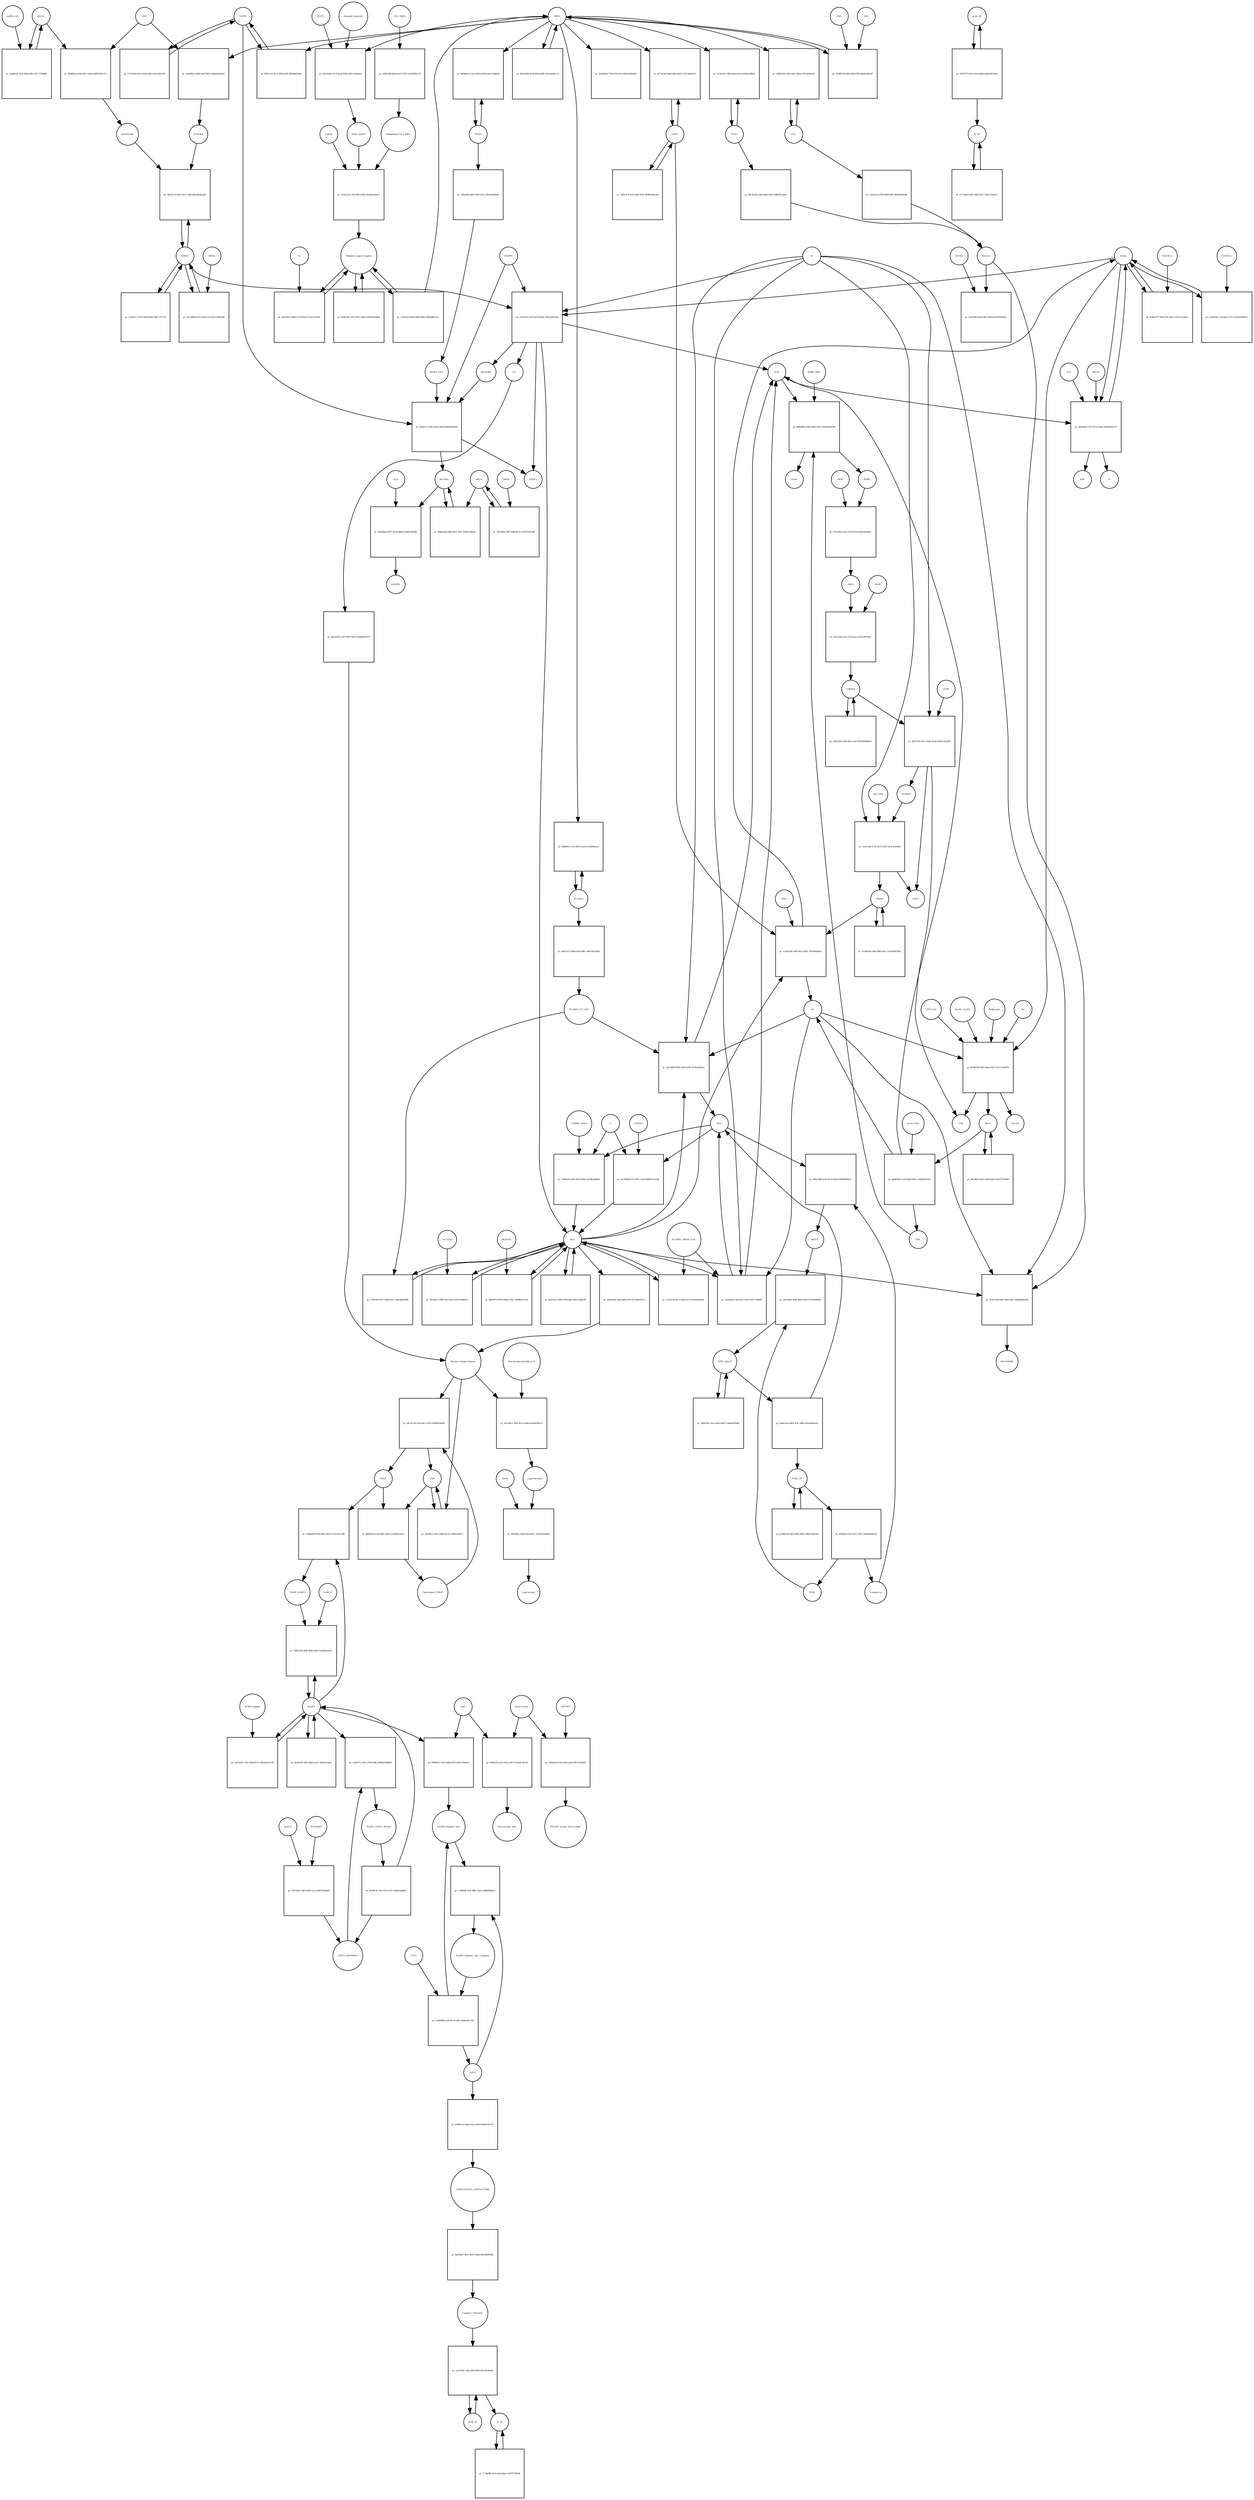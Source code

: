 strict digraph  {
Heme [annotation="urn_miriam_obo.chebi_CHEBI%3A30413", bipartite=0, cls="simple chemical", fontsize=4, label=Heme, shape=circle];
"pr_276cb3a3-4226-4a58-8a9e-a825aa487344" [annotation="", bipartite=1, cls=process, fontsize=4, label="pr_276cb3a3-4226-4a58-8a9e-a825aa487344", shape=square];
Biliverdin [annotation="urn_miriam_obo.chebi_CHEBI%3A17033", bipartite=0, cls="simple chemical", fontsize=4, label=Biliverdin, shape=circle];
HMOX1 [annotation="", bipartite=0, cls=macromolecule, fontsize=4, label=HMOX1, shape=circle];
O2 [annotation="urn_miriam_obo.chebi_CHEBI%3A15379", bipartite=0, cls="simple chemical", fontsize=4, label=O2, shape=circle];
NADPH [annotation="urn_miriam_obo.chebi_CHEBI%3A16474", bipartite=0, cls="simple chemical", fontsize=4, label=NADPH, shape=circle];
H2O [annotation="urn_miriam_obo.chebi_CHEBI%3A15377", bipartite=0, cls="simple chemical", fontsize=4, label=H2O, shape=circle];
"Fe2+" [annotation="urn_miriam_obo.chebi_CHEBI%3A29033", bipartite=0, cls="simple chemical", fontsize=4, label="Fe2+", shape=circle];
"NADP+" [annotation="urn_miriam_obo.chebi_CHEBI%3A18009", bipartite=0, cls="simple chemical", fontsize=4, label="NADP+", shape=circle];
CO [annotation="urn_miriam_obo.chebi_CHEBI%3A17245", bipartite=0, cls="simple chemical", fontsize=4, label=CO, shape=circle];
"pr_ba48c7f7-74d8-47dc-b6a7-cd79c72ed47e" [annotation="", bipartite=1, cls=process, fontsize=4, label="pr_ba48c7f7-74d8-47dc-b6a7-cd79c72ed47e", shape=square];
"FLVCR1-2" [annotation=urn_miriam_uniprot_Q9Y5Y0, bipartite=0, cls=macromolecule, fontsize=4, label="FLVCR1-2", shape=circle];
"pr_0eeffc52-3685-44de-a6d9-f93a6e089499" [annotation="", bipartite=1, cls=process, fontsize=4, label="pr_0eeffc52-3685-44de-a6d9-f93a6e089499", shape=square];
Bilirubin [annotation="urn_miriam_obo.chebi_CHEBI%3A16990", bipartite=0, cls="simple chemical", fontsize=4, label=Bilirubin, shape=circle];
BLVRB [annotation=urn_miriam_uniprot_P30043, bipartite=0, cls=macromolecule, fontsize=4, label=BLVRB, shape=circle];
"BLVRA_Zn2+" [annotation="urn_miriam_obo.chebi_CHEBI%3A29805|urn_miriam_uniprot_P53004", bipartite=0, cls=complex, fontsize=4, label="BLVRA_Zn2+", shape=circle];
"pr_b9bb12ab-a000-4437-af01-5305f2160a16" [annotation="", bipartite=1, cls=process, fontsize=4, label="pr_b9bb12ab-a000-4437-af01-5305f2160a16", shape=square];
ABCC1 [annotation="", bipartite=0, cls=macromolecule, fontsize=4, label=ABCC1, shape=circle];
"pr_08e8383a-b977-4a90-96bb-5e66be38a99b" [annotation="", bipartite=1, cls=process, fontsize=4, label="pr_08e8383a-b977-4a90-96bb-5e66be38a99b", shape=square];
ALB [annotation=urn_miriam_uniprot_P02768, bipartite=0, cls=macromolecule, fontsize=4, label=ALB, shape=circle];
"ALB/BIL" [annotation="urn_miriam_uniprot_P02768|urn_miriam_obo.chebi_CHEBI%3A16990", bipartite=0, cls=complex, fontsize=4, label="ALB/BIL", shape=circle];
NRF2 [annotation="", bipartite=0, cls=macromolecule, fontsize=4, label=NRF2, shape=circle];
"pr_20a802c6-1dd0-4d15-9663-560acbde6411" [annotation="", bipartite=1, cls=process, fontsize=4, label="pr_20a802c6-1dd0-4d15-9663-560acbde6411", shape=square];
MAF [annotation=urn_miriam_uniprot_O75444, bipartite=0, cls=macromolecule, fontsize=4, label=MAF, shape=circle];
"Nrf2/Maf" [annotation="", bipartite=0, cls=complex, fontsize=4, label="Nrf2/Maf", shape=circle];
"pr_08bf84eb-02ef-4567-a4d4-18405358c170" [annotation="", bipartite=1, cls=process, fontsize=4, label="pr_08bf84eb-02ef-4567-a4d4-18405358c170", shape=square];
BACH1 [annotation=urn_miriam_uniprot_O14867, bipartite=0, cls=macromolecule, fontsize=4, label=BACH1, shape=circle];
"BACH1/Maf" [annotation="", bipartite=0, cls=complex, fontsize=4, label="BACH1/Maf", shape=circle];
"pr_0e80624f-1b32-49cb-bf8c-fd7c172b98d1" [annotation="", bipartite=1, cls=process, fontsize=4, label="pr_0e80624f-1b32-49cb-bf8c-fd7c172b98d1", shape=square];
"miRNA-155" [annotation=urn_miriam_ncbigene_406947, bipartite=0, cls="nucleic acid feature", fontsize=4, label="miRNA-155", shape=circle];
"pr_99e82719-9424-4c41-a86f-896e486bcda4" [annotation="", bipartite=1, cls=process, fontsize=4, label="pr_99e82719-9424-4c41-a86f-896e486bcda4", shape=square];
PRIN9 [annotation="urn_miriam_obo.chebi_CHEBI%3A15430", bipartite=0, cls="simple chemical", fontsize=4, label=PRIN9, shape=circle];
"pr_133ee2dd-c9d5-442e-b082-7655f06a94d1" [annotation="", bipartite=1, cls=process, fontsize=4, label="pr_133ee2dd-c9d5-442e-b082-7655f06a94d1", shape=square];
FECH [annotation=urn_miriam_uniprot_P22830, bipartite=0, cls=macromolecule, fontsize=4, label=FECH, shape=circle];
"Pb2+" [annotation="urn_miriam_obo.chebi_CHEBI%3A27889", bipartite=0, cls="simple chemical", fontsize=4, label="Pb2+", shape=circle];
"H+" [annotation="urn_miriam_obo.chebi_CHEBI%3A15378", bipartite=0, cls="simple chemical", fontsize=4, label="H+", shape=circle];
"SUCC-CoA" [annotation="urn_miriam_obo.chebi_CHEBI%3A57292", bipartite=0, cls="simple chemical", fontsize=4, label="SUCC-CoA", shape=circle];
"pr_8736d780-b81f-4a8a-9522-215c71e50976" [annotation="", bipartite=1, cls=process, fontsize=4, label="pr_8736d780-b81f-4a8a-9522-215c71e50976", shape=square];
dALA [annotation="urn_miriam_obo.chebi_CHEBI%3A356416", bipartite=0, cls="simple chemical", fontsize=4, label=dALA, shape=circle];
ALAS1_ALAS2 [annotation="urn_miriam_uniprot_P13196|urn_miriam_uniprot_P22557", bipartite=0, cls=complex, fontsize=4, label=ALAS1_ALAS2, shape=circle];
Panhematin [annotation="urn_miriam_obo.chebi_CHEBI%3A50385", bipartite=0, cls="simple chemical", fontsize=4, label=Panhematin, shape=circle];
Gly [annotation="urn_miriam_obo.chebi_CHEBI%3A57305", bipartite=0, cls="simple chemical", fontsize=4, label=Gly, shape=circle];
"CoA-SH" [annotation="urn_miriam_obo.chebi_CHEBI%3A15346", bipartite=0, cls="simple chemical", fontsize=4, label="CoA-SH", shape=circle];
CO2 [annotation="urn_miriam_obo.chebi_CHEBI%3A16526", bipartite=0, cls="simple chemical", fontsize=4, label=CO2, shape=circle];
"pr_69c03a65-c1c4-4caa-9834-3431142ab0c0" [annotation="", bipartite=1, cls=process, fontsize=4, label="pr_69c03a65-c1c4-4caa-9834-3431142ab0c0", shape=square];
KEAP1 [annotation=urn_miriam_uniprot_Q14145, bipartite=0, cls=macromolecule, fontsize=4, label=KEAP1, shape=circle];
NRF2_KEAP1 [annotation="urn_miriam_uniprot_Q14145|urn_miriam_uniprot_Q16236", bipartite=0, cls=complex, fontsize=4, label=NRF2_KEAP1, shape=circle];
"Dimethly fumarate" [annotation="urn_miriam_obo.chebi_CHEBI%3A76004", bipartite=0, cls="simple chemical", fontsize=4, label="Dimethly fumarate", shape=circle];
"Ubiquitin Ligase Complex" [annotation="urn_miriam_uniprot_Q14145|urn_miriam_uniprot_Q15843|urn_miriam_uniprot_Q13618|urn_miriam_uniprot_P62877|urn_miriam_uniprot_Q16236|urn_miriam_uniprot_P0CG48|urn_miriam_pubmed_19940261|urn_miriam_interpro_IPR000608", bipartite=0, cls=complex, fontsize=4, label="Ubiquitin Ligase Complex", shape=circle];
"pr_0b3610d7-5053-4477-9bb1-5b9962de9842" [annotation="", bipartite=1, cls=process, fontsize=4, label="pr_0b3610d7-5053-4477-9bb1-5b9962de9842", shape=square];
"pr_0e8b16af-2c42-46ad-8145-c50d442ed55d" [annotation="", bipartite=1, cls=process, fontsize=4, label="pr_0e8b16af-2c42-46ad-8145-c50d442ed55d", shape=square];
PBG [annotation="urn_miriam_obo.chebi_CHEBI%3A58126", bipartite=0, cls="simple chemical", fontsize=4, label=PBG, shape=circle];
"ALAD_Zn2+" [annotation="urn_miriam_uniprot_P13716|urn_miriam_obo.chebi_CHEBI%3A29105", bipartite=0, cls=complex, fontsize=4, label="ALAD_Zn2+", shape=circle];
"pr_b89bd05a-85b0-4d4a-99e3-d7a8dc64f1b8" [annotation="", bipartite=1, cls=process, fontsize=4, label="pr_b89bd05a-85b0-4d4a-99e3-d7a8dc64f1b8", shape=square];
HMBL [annotation="urn_miriam_obo.chebi_CHEBI%3A57845", bipartite=0, cls="simple chemical", fontsize=4, label=HMBL, shape=circle];
HMBS_DIPY [annotation="urn_miriam_obo.chebi_CHEBI%3A36319|urn_miriam_uniprot_P08397", bipartite=0, cls=complex, fontsize=4, label=HMBS_DIPY, shape=circle];
"NH4+" [annotation="urn_miriam_obo.chebi_CHEBI%3A28938", bipartite=0, cls="simple chemical", fontsize=4, label="NH4+", shape=circle];
"pr_a7aa10b3-eeb2-4cfd-855a-43d6c45498a1" [annotation="", bipartite=1, cls=process, fontsize=4, label="pr_a7aa10b3-eeb2-4cfd-855a-43d6c45498a1", shape=square];
URO3 [annotation="urn_miriam_obo.chebi_CHEBI%3A15437", bipartite=0, cls="simple chemical", fontsize=4, label=URO3, shape=circle];
UROS [annotation=urn_miriam_uniprot_P10746, bipartite=0, cls=macromolecule, fontsize=4, label=UROS, shape=circle];
"pr_4ca1a29e-22e1-413f-bae1-b311ef83302c" [annotation="", bipartite=1, cls=process, fontsize=4, label="pr_4ca1a29e-22e1-413f-bae1-b311ef83302c", shape=square];
COPRO3 [annotation="urn_miriam_obo.chebi_CHEBI%3A15439", bipartite=0, cls="simple chemical", fontsize=4, label=COPRO3, shape=circle];
UROD [annotation=urn_miriam_uniprot_P06132, bipartite=0, cls=macromolecule, fontsize=4, label=UROD, shape=circle];
"pr_832971fe-6e7c-42de-baad-d18ee1435d94" [annotation="", bipartite=1, cls=process, fontsize=4, label="pr_832971fe-6e7c-42de-baad-d18ee1435d94", shape=square];
PPGEN9 [annotation="urn_miriam_obo.chebi_CHEBI%3A15435", bipartite=0, cls="simple chemical", fontsize=4, label=PPGEN9, shape=circle];
CPOX [annotation=urn_miriam_uniprot_P36551, bipartite=0, cls=macromolecule, fontsize=4, label=CPOX, shape=circle];
H2O2 [annotation="urn_miriam_obo.chebi_CHEBI%3A16240", bipartite=0, cls="simple chemical", fontsize=4, label=H2O2, shape=circle];
"pr_ce4c140b-2732-4a7e-925f-34c4cd1f82dd" [annotation="", bipartite=1, cls=process, fontsize=4, label="pr_ce4c140b-2732-4a7e-925f-34c4cd1f82dd", shape=square];
PPO_FAD [annotation="urn_miriam_obo.chebi_CHEBI%3A16238|urn_miriam_uniprot_P50336", bipartite=0, cls=complex, fontsize=4, label=PPO_FAD, shape=circle];
"pr_d462365b-3a0d-4944-a09b-18ce5eedac73" [annotation="", bipartite=1, cls=process, fontsize=4, label="pr_d462365b-3a0d-4944-a09b-18ce5eedac73", shape=square];
"pr_f8ec8810-8e75-4a09-a6e4-d1a1f737b688" [annotation="", bipartite=1, cls="uncertain process", fontsize=4, label="pr_f8ec8810-8e75-4a09-a6e4-d1a1f737b688", shape=square];
"pr_82f31004-5e06-45b2-a6e5-8b7802986aeb" [annotation="", bipartite=1, cls="uncertain process", fontsize=4, label="pr_82f31004-5e06-45b2-a6e5-8b7802986aeb", shape=square];
"pr_91e4034d-55da-49f8-a0ca-1ee3e64d76dd" [annotation="", bipartite=1, cls="uncertain process", fontsize=4, label="pr_91e4034d-55da-49f8-a0ca-1ee3e64d76dd", shape=square];
"Poly-unsaturated fatty acid" [annotation="urn_miriam_obo.chebi_CHEBI%3A26208", bipartite=0, cls="simple chemical", fontsize=4, label="Poly-unsaturated fatty acid", shape=circle];
"pr_421c9dca-30b5-4cc2-a268-acb34d3e8e7a" [annotation="", bipartite=1, cls=process, fontsize=4, label="pr_421c9dca-30b5-4cc2-a268-acb34d3e8e7a", shape=square];
"Lipid Peroxide" [annotation="urn_miriam_obo.chebi_CHEBI%3A61051", bipartite=0, cls="simple chemical", fontsize=4, label="Lipid Peroxide", shape=circle];
"Reactive Oxygen Species" [annotation="urn_miriam_obo.chebi_CHEBI%3A26523", bipartite=0, cls="simple chemical", fontsize=4, label="Reactive Oxygen Species", shape=circle];
"pr_145012d9-640e-49dd-8e0c-adb9b0eda28b" [annotation="", bipartite=1, cls=process, fontsize=4, label="pr_145012d9-640e-49dd-8e0c-adb9b0eda28b", shape=square];
"Fe(3+)O(OH)" [annotation="urn_miriam_obo.chebi_CHEBI%3A78619", bipartite=0, cls="simple chemical", fontsize=4, label="Fe(3+)O(OH)", shape=circle];
Ferritin [annotation=urn_miriam_uniprot_P02794, bipartite=0, cls=complex, fontsize=4, label=Ferritin, shape=circle];
"pr_719319fe-f037-426b-921c-146cb8a83085" [annotation="", bipartite=1, cls=process, fontsize=4, label="pr_719319fe-f037-426b-921c-146cb8a83085", shape=square];
"SLC40A1_CP_Cu2+" [annotation="urn_miriam_uniprot_P00450|urn_miriam_uniprot_Q9NP59|urn_miriam_obo.chebi_CHEBI%3A29036", bipartite=0, cls=complex, fontsize=4, label="SLC40A1_CP_Cu2+", shape=circle];
"pr_a2579989-900c-43df-b23b-c8783a5030e1" [annotation="", bipartite=1, cls=process, fontsize=4, label="pr_a2579989-900c-43df-b23b-c8783a5030e1", shape=square];
"Fe3+" [annotation="urn_miriam_obo.chebi_CHEBI%3A29034", bipartite=0, cls="simple chemical", fontsize=4, label="Fe3+", shape=circle];
SLC40A1 [annotation=urn_miriam_ncbigene_30061, bipartite=0, cls="nucleic acid feature", fontsize=4, label=SLC40A1, shape=circle];
"pr_6bf86f6c-e152-465f-b1ad-f1a5065bcacd" [annotation="", bipartite=1, cls=process, fontsize=4, label="pr_6bf86f6c-e152-465f-b1ad-f1a5065bcacd", shape=square];
FTH1 [annotation=urn_miriam_ncbigene_2495, bipartite=0, cls="nucleic acid feature", fontsize=4, label=FTH1, shape=circle];
"pr_6114c67f-748b-4aba-a240-fe63be20895a" [annotation="", bipartite=1, cls=process, fontsize=4, label="pr_6114c67f-748b-4aba-a240-fe63be20895a", shape=square];
FTL [annotation=urn_miriam_ncbigene_2512, bipartite=0, cls="nucleic acid feature", fontsize=4, label=FTL, shape=circle];
"pr_e04947d2-c34e-4b67-8de8-47f5c659e474" [annotation="", bipartite=1, cls=process, fontsize=4, label="pr_e04947d2-c34e-4b67-8de8-47f5c659e474", shape=square];
"pr_8bc3a16d-cb0e-480d-94e3-f58bf78e2b0a" [annotation="", bipartite=1, cls=process, fontsize=4, label="pr_8bc3a16d-cb0e-480d-94e3-f58bf78e2b0a", shape=square];
"pr_c65a2a16-f3f9-49e8-948c-8602fedbf146" [annotation="", bipartite=1, cls=process, fontsize=4, label="pr_c65a2a16-f3f9-49e8-948c-8602fedbf146", shape=square];
"pr_a671a1ba-9449-4da1-8b14-7e22748e0151" [annotation="", bipartite=1, cls=process, fontsize=4, label="pr_a671a1ba-9449-4da1-8b14-7e22748e0151", shape=square];
"pr_5248c9c6-3a5b-4abf-95d2-8f990ae04c4b" [annotation="", bipartite=1, cls=process, fontsize=4, label="pr_5248c9c6-3a5b-4abf-95d2-8f990ae04c4b", shape=square];
"pr_11e42117-a970-4ede-883f-2bff7774777f" [annotation="", bipartite=1, cls=process, fontsize=4, label="pr_11e42117-a970-4ede-883f-2bff7774777f", shape=square];
BLVRA [annotation=urn_miriam_ncbigene_644, bipartite=0, cls="nucleic acid feature", fontsize=4, label=BLVRA, shape=circle];
"pr_a85805cb-c9a3-4559-a2b9-9c8a11584d44" [annotation="", bipartite=1, cls=process, fontsize=4, label="pr_a85805cb-c9a3-4559-a2b9-9c8a11584d44", shape=square];
"pr_9f9a7e1e-9b73-495f-b03f-2f0f58b93806" [annotation="", bipartite=1, cls=process, fontsize=4, label="pr_9f9a7e1e-9b73-495f-b03f-2f0f58b93806", shape=square];
"pr_3774f3d0-cb75-41b4-acbb-fcf4c2916758" [annotation="", bipartite=1, cls=process, fontsize=4, label="pr_3774f3d0-cb75-41b4-acbb-fcf4c2916758", shape=square];
"pr_3f2b4d36-8de0-49b2-ab31-3f62e49d0209" [annotation="", bipartite=1, cls=process, fontsize=4, label="pr_3f2b4d36-8de0-49b2-ab31-3f62e49d0209", shape=square];
"pr_ed327a12-06b8-4fed-94bc-360e70d1b482" [annotation="", bipartite=1, cls=process, fontsize=4, label="pr_ed327a12-06b8-4fed-94bc-360e70d1b482", shape=square];
"pr_a027ad83-84e4-4872-8fea-8597f29248ca" [annotation="", bipartite=1, cls=process, fontsize=4, label="pr_a027ad83-84e4-4872-8fea-8597f29248ca", shape=square];
NCOA4 [annotation=urn_miriam_uniprot_Q13772, bipartite=0, cls=macromolecule, fontsize=4, label=NCOA4, shape=circle];
"pr_776da3e2-2b1f-4b26-89da-e4190eab94e8" [annotation="", bipartite=1, cls=process, fontsize=4, label="pr_776da3e2-2b1f-4b26-89da-e4190eab94e8", shape=square];
CYBRD1_Heme [annotation="urn_miriam_uniprot_Q53TN4|urn_miriam_obo.chebi_CHEBI%3A30413", bipartite=0, cls=complex, fontsize=4, label=CYBRD1_Heme, shape=circle];
"e-" [annotation="urn_miriam_obo.chebi_CHEBI%3A10545", bipartite=0, cls="simple chemical", fontsize=4, label="e-", shape=circle];
"pr_79c6d2e7-d969-49a5-aee2-81f7a30bbe57" [annotation="", bipartite=1, cls=process, fontsize=4, label="pr_79c6d2e7-d969-49a5-aee2-81f7a30bbe57", shape=square];
SLC11A2 [annotation=urn_miriam_uniprot_P49281, bipartite=0, cls=macromolecule, fontsize=4, label=SLC11A2, shape=circle];
"pr_b856d4ac-fa98-443e-8ee7-36219ab30da8" [annotation="", bipartite=1, cls=process, fontsize=4, label="pr_b856d4ac-fa98-443e-8ee7-36219ab30da8", shape=square];
"Lipid alcohol" [annotation="urn_miriam_obo.chebi_CHEBI%3A24026", bipartite=0, cls="simple chemical", fontsize=4, label="Lipid alcohol", shape=circle];
GPX4 [annotation=urn_miriam_uniprot_P36969, bipartite=0, cls=macromolecule, fontsize=4, label=GPX4, shape=circle];
"pr_13ccd9b6-fa70-43e4-a726-00c37dfd2400" [annotation="", bipartite=1, cls=process, fontsize=4, label="pr_13ccd9b6-fa70-43e4-a726-00c37dfd2400", shape=square];
ORF3a [annotation="urn_miriam_uniprot_P0DTC3|urn_miriam_taxonomy_2697049", bipartite=0, cls=macromolecule, fontsize=4, label=ORF3a, shape=circle];
"pr_db3a4a69-1d0a-48f4-b762-0fc094a012c2" [annotation="", bipartite=1, cls=process, fontsize=4, label="pr_db3a4a69-1d0a-48f4-b762-0fc094a012c2", shape=square];
"pr_18e5f9da-28f7-4bb8-8c79-cce971d193d8" [annotation="", bipartite=1, cls=process, fontsize=4, label="pr_18e5f9da-28f7-4bb8-8c79-cce971d193d8", shape=square];
ORF9c [annotation=urn_miriam_taxonomy_2697049, bipartite=0, cls=macromolecule, fontsize=4, label=ORF9c, shape=circle];
CUL3_RBX1 [annotation="urn_miriam_uniprot_Q13618|urn_miriam_uniprot_P62877", bipartite=0, cls=complex, fontsize=4, label=CUL3_RBX1, shape=circle];
"pr_c9345436-9c83-4e57-97fa-3c29564fac29" [annotation="", bipartite=1, cls=process, fontsize=4, label="pr_c9345436-9c83-4e57-97fa-3c29564fac29", shape=square];
"Neddylated CUL3_RBX1" [annotation="urn_miriam_uniprot_Q15843|urn_miriam_uniprot_Q13618|urn_miriam_uniprot_P62877", bipartite=0, cls=complex, fontsize=4, label="Neddylated CUL3_RBX1", shape=circle];
"pr_b033ba6d-77df-432f-b7a1-bf26ed00eb2b" [annotation="", bipartite=1, cls=process, fontsize=4, label="pr_b033ba6d-77df-432f-b7a1-bf26ed00eb2b", shape=square];
"pr_5c6e1214-c44a-487d-8452-0e6dfcd52d12" [annotation="", bipartite=1, cls=process, fontsize=4, label="pr_5c6e1214-c44a-487d-8452-0e6dfcd52d12", shape=square];
CAND1 [annotation=urn_miriam_uniprot_Q86VP6, bipartite=0, cls=macromolecule, fontsize=4, label=CAND1, shape=circle];
E2 [annotation=urn_miriam_interpro_IPR000608, bipartite=0, cls=macromolecule, fontsize=4, label=E2, shape=circle];
"pr_d3d16657-8d20-4770-83a3-f171b7e267d5" [annotation="", bipartite=1, cls=process, fontsize=4, label="pr_d3d16657-8d20-4770-83a3-f171b7e267d5", shape=square];
"pr_670d8756-44bf-4f24-87bf-b3b90ef80307" [annotation="", bipartite=1, cls=process, fontsize=4, label="pr_670d8756-44bf-4f24-87bf-b3b90ef80307", shape=square];
PKC [annotation="urn_miriam_pubmed_12198130|urn_miriam_interpro_IPR012233", bipartite=0, cls=macromolecule, fontsize=4, label=PKC, shape=circle];
CK2 [annotation="", bipartite=0, cls=macromolecule, fontsize=4, label=CK2, shape=circle];
"pr_e313014c-c13d-4ec5-9117-b29ef9294ecb" [annotation="", bipartite=1, cls=process, fontsize=4, label="pr_e313014c-c13d-4ec5-9117-b29ef9294ecb", shape=square];
"FLVCR1-1" [annotation=urn_miriam_uniprot_Q9Y5Y0, bipartite=0, cls=macromolecule, fontsize=4, label="FLVCR1-1", shape=circle];
"pr_ade494e4-7037-4733-93a4-a9e8d5f81e75" [annotation="", bipartite=1, cls=process, fontsize=4, label="pr_ade494e4-7037-4733-93a4-a9e8d5f81e75", shape=square];
ABCG2 [annotation=urn_miriam_uniprot_Q9UNQ0, bipartite=0, cls="macromolecule multimer", fontsize=4, label=ABCG2, shape=circle];
ATP [annotation="urn_miriam_obo.chebi_CHEBI%3A30616", bipartite=0, cls="simple chemical", fontsize=4, label=ATP, shape=circle];
Pi [annotation="urn_miriam_obo.chebi_CHEBI%3A18367", bipartite=0, cls="simple chemical", fontsize=4, label=Pi, shape=circle];
ADP [annotation="urn_miriam_obo.chebi_CHEBI%3A456216", bipartite=0, cls="simple chemical", fontsize=4, label=ADP, shape=circle];
"pr_7c512c9a-be17-4e8a-9c72-e4f5f44b42b2" [annotation="", bipartite=1, cls=process, fontsize=4, label="pr_7c512c9a-be17-4e8a-9c72-e4f5f44b42b2", shape=square];
"SLC40A1_HEPH_Cu2+" [annotation="urn_miriam_uniprot_Q9BQS7|urn_miriam_uniprot_Q9NP59|urn_miriam_obo.chebi_CHEBI%3A28694", bipartite=0, cls=complex, fontsize=4, label="SLC40A1_HEPH_Cu2+", shape=circle];
"pr_e3a44a0d-c4af-42f1-9cd5-7fa5713f6b83" [annotation="", bipartite=1, cls=process, fontsize=4, label="pr_e3a44a0d-c4af-42f1-9cd5-7fa5713f6b83", shape=square];
"pr_d5fe1908-4c04-4573-8a54-63d8c8860a7e" [annotation="", bipartite=1, cls=process, fontsize=4, label="pr_d5fe1908-4c04-4573-8a54-63d8c8860a7e", shape=square];
Transferrin [annotation=urn_miriam_uniprot_P02787, bipartite=0, cls=macromolecule, fontsize=4, label=Transferrin, shape=circle];
holoTF [annotation="urn_miriam_uniprot_P02787|urn_miriam_obo.chebi_CHEBI%3A29034", bipartite=0, cls=complex, fontsize=4, label=holoTF, shape=circle];
TFRC [annotation=urn_miriam_uniprot_P02786, bipartite=0, cls="macromolecule multimer", fontsize=4, label=TFRC, shape=circle];
"pr_281ade0e-884f-46be-92e8-b723f038f082" [annotation="", bipartite=1, cls=process, fontsize=4, label="pr_281ade0e-884f-46be-92e8-b723f038f082", shape=square];
TFRC_holoTF [annotation="urn_miriam_uniprot_P02787|urn_miriam_obo.chebi_CHEBI%3A29034|urn_miriam_uniprot_P02786", bipartite=0, cls=complex, fontsize=4, label=TFRC_holoTF, shape=circle];
"pr_104b128f-19ce-4cb5-b2b2-7c4daa925bb0" [annotation="", bipartite=1, cls=process, fontsize=4, label="pr_104b128f-19ce-4cb5-b2b2-7c4daa925bb0", shape=square];
"pr_b08ecead-48d3-4c4c-890e-e83c0dba9c6c" [annotation="", bipartite=1, cls=process, fontsize=4, label="pr_b08ecead-48d3-4c4c-890e-e83c0dba9c6c", shape=square];
TFRC_TF [annotation="urn_miriam_uniprot_P02787|urn_miriam_uniprot_P02786", bipartite=0, cls=complex, fontsize=4, label=TFRC_TF, shape=circle];
"pr_dc76a883-0cf2-4f7c-9120-b9680114a5dd" [annotation="", bipartite=1, cls=process, fontsize=4, label="pr_dc76a883-0cf2-4f7c-9120-b9680114a5dd", shape=square];
STEAP3 [annotation=urn_miriam_uniprot_Q658P3, bipartite=0, cls=macromolecule, fontsize=4, label=STEAP3, shape=circle];
"pr_da8901cd-6376-4eb2-a70c-31b6662cc59d" [annotation="", bipartite=1, cls=process, fontsize=4, label="pr_da8901cd-6376-4eb2-a70c-31b6662cc59d", shape=square];
MCOLN1 [annotation=urn_miriam_uniprot_Q9GZU1, bipartite=0, cls=macromolecule, fontsize=4, label=MCOLN1, shape=circle];
"pr_e0e221ca-4f0a-478d-abe2-0fcf3c6dae96" [annotation="", bipartite=1, cls=process, fontsize=4, label="pr_e0e221ca-4f0a-478d-abe2-0fcf3c6dae96", shape=square];
"pr_bc3b6246-3891-464a-b040-398d23ea659e" [annotation="", bipartite=1, cls=process, fontsize=4, label="pr_bc3b6246-3891-464a-b040-398d23ea659e", shape=square];
"pr_f82bbe24-f3ce-4971-9b17-0e62fa94dcc4" [annotation="", bipartite=1, cls=process, fontsize=4, label="pr_f82bbe24-f3ce-4971-9b17-0e62fa94dcc4", shape=square];
"pr_7e301d42-8959-4d9e-8b45-3f8add69c57e" [annotation="", bipartite=1, cls=process, fontsize=4, label="pr_7e301d42-8959-4d9e-8b45-3f8add69c57e", shape=square];
Thioredoxin_TXNIP [annotation="urn_miriam_uniprot_P10599|urn_miriam_uniprot_Q9H3M7", bipartite=0, cls=complex, fontsize=4, label=Thioredoxin_TXNIP, shape=circle];
"pr_b9c2ac28-1a7b-44c1-b075-84affb43e829" [annotation="", bipartite=1, cls=process, fontsize=4, label="pr_b9c2ac28-1a7b-44c1-b075-84affb43e829", shape=square];
TXNIP [annotation=urn_miriam_uniprot_Q9H3M7, bipartite=0, cls=macromolecule, fontsize=4, label=TXNIP, shape=circle];
TXN [annotation=urn_miriam_uniprot_P10599, bipartite=0, cls=macromolecule, fontsize=4, label=TXN, shape=circle];
NLRP3 [annotation=urn_miriam_uniprot_Q96P20, bipartite=0, cls=macromolecule, fontsize=4, label=NLRP3, shape=circle];
"pr_ab32aa51-5451-4bb9-971e-2d516aa67160" [annotation="", bipartite=1, cls=process, fontsize=4, label="pr_ab32aa51-5451-4bb9-971e-2d516aa67160", shape=square];
"Nf-KB Complex" [annotation="urn_miriam_uniprot_P19838|urn_miriam_uniprot_Q04206|urn_miriam_uniprot_Q00653", bipartite=0, cls=complex, fontsize=4, label="Nf-KB Complex", shape=circle];
"pr_962d31f0-25f6-4bd5-acd1-19de02c0aff1" [annotation="", bipartite=1, cls=process, fontsize=4, label="pr_962d31f0-25f6-4bd5-acd1-19de02c0aff1", shape=square];
"pr_6429f1ec-83c5-408d-8e7a-a7466e518e17" [annotation="", bipartite=1, cls=process, fontsize=4, label="pr_6429f1ec-83c5-408d-8e7a-a7466e518e17", shape=square];
"pr_d098c4eb-bcf0-46d7-a8c0-a5a2b91ecb1a" [annotation="", bipartite=1, cls=process, fontsize=4, label="pr_d098c4eb-bcf0-46d7-a8c0-a5a2b91ecb1a", shape=square];
HSP90AB1 [annotation=urn_miriam_uniprot_P08238, bipartite=0, cls=macromolecule, fontsize=4, label=HSP90AB1, shape=circle];
"pr_10e71b0c-28b5-4443-b11a-f8679e2ddedf" [annotation="", bipartite=1, cls=process, fontsize=4, label="pr_10e71b0c-28b5-4443-b11a-f8679e2ddedf", shape=square];
SUGT1 [annotation=urn_miriam_uniprot_Q9Y2Z0, bipartite=0, cls=macromolecule, fontsize=4, label=SUGT1, shape=circle];
SUGT1_HSP90AB1 [annotation="urn_miriam_uniprot_P08238|urn_miriam_uniprot_Q9Y2Z0", bipartite=0, cls=complex, fontsize=4, label=SUGT1_HSP90AB1, shape=circle];
"pr_c650371c-501c-4766-9b8c-8006d1904b98" [annotation="", bipartite=1, cls=process, fontsize=4, label="pr_c650371c-501c-4766-9b8c-8006d1904b98", shape=square];
NLRP3_SUGT1_HSP90 [annotation="urn_miriam_uniprot_P08238|urn_miriam_uniprot_Q96P20|urn_miriam_uniprot_Q9Y2Z0", bipartite=0, cls=complex, fontsize=4, label=NLRP3_SUGT1_HSP90, shape=circle];
"pr_72d8a840-f939-4d65-94c0-5172a225c3db" [annotation="", bipartite=1, cls=process, fontsize=4, label="pr_72d8a840-f939-4d65-94c0-5172a225c3db", shape=square];
TXNIP_NLRP3 [annotation="urn_miriam_uniprot_Q9H3M7|urn_miriam_uniprot_Q96P20", bipartite=0, cls=complex, fontsize=4, label=TXNIP_NLRP3, shape=circle];
"pr_ff084055-7303-42bb-8158-3483c7f0abca" [annotation="", bipartite=1, cls=process, fontsize=4, label="pr_ff084055-7303-42bb-8158-3483c7f0abca", shape=square];
ASC [annotation=urn_miriam_uniprot_Q9ULZ3, bipartite=0, cls=macromolecule, fontsize=4, label=ASC, shape=circle];
"NLRP3 oligomer_ASC" [annotation="urn_miriam_uniprot_Q9ULZ3|urn_miriam_obo.chebi_CHEBI%3A36080", bipartite=0, cls=complex, fontsize=4, label="NLRP3 oligomer_ASC", shape=circle];
"pr_c79bd24f-dcff-488c-83a6-2988df5bbb13" [annotation="", bipartite=1, cls=process, fontsize=4, label="pr_c79bd24f-dcff-488c-83a6-2988df5bbb13", shape=square];
CASP1 [annotation=urn_miriam_uniprot_P29466, bipartite=0, cls=macromolecule, fontsize=4, label=CASP1, shape=circle];
"NLRP3 oligomer_ASC_Caspase1" [annotation="urn_miriam_uniprot_P29466|urn_miriam_uniprot_Q9ULZ3", bipartite=0, cls=complex, fontsize=4, label="NLRP3 oligomer_ASC_Caspase1", shape=circle];
"pr_d90fe95f-abc4-44a1-a877-41526f134c3d" [annotation="", bipartite=1, cls=process, fontsize=4, label="pr_d90fe95f-abc4-44a1-a877-41526f134c3d", shape=square];
"Pyrin trimer" [annotation=urn_miriam_uniprot_O15553, bipartite=0, cls=complex, fontsize=4, label="Pyrin trimer", shape=circle];
"Pyrin trimer_ASC" [annotation="urn_miriam_uniprot_O15553|urn_miriam_uniprot_Q9ULZ3", bipartite=0, cls=complex, fontsize=4, label="Pyrin trimer_ASC", shape=circle];
"pr_798e8e3a-fe5a-4cf4-aa6a-882275f25fd3" [annotation="", bipartite=1, cls=process, fontsize=4, label="pr_798e8e3a-fe5a-4cf4-aa6a-882275f25fd3", shape=square];
PSTPIP1 [annotation=urn_miriam_uniprot_O43586, bipartite=0, cls="macromolecule multimer", fontsize=4, label=PSTPIP1, shape=circle];
"PSTPIP1 trimer_Pyrin trimer" [annotation="urn_miriam_uniprot_O15553|urn_miriam_uniprot_O43586", bipartite=0, cls=complex, fontsize=4, label="PSTPIP1 trimer_Pyrin trimer", shape=circle];
"pr_e209698f-ced0-4ec6-a5f8-1b04ea61c034" [annotation="", bipartite=1, cls=process, fontsize=4, label="pr_e209698f-ced0-4ec6-a5f8-1b04ea61c034", shape=square];
CTSG [annotation=urn_miriam_uniprot_P08311, bipartite=0, cls=macromolecule, fontsize=4, label=CTSG, shape=circle];
"pr_e3699ccd-5ba6-43e3-ad6b-81b8a37ffcd3" [annotation="", bipartite=1, cls=process, fontsize=4, label="pr_e3699ccd-5ba6-43e3-ad6b-81b8a37ffcd3", shape=square];
"CASP1(120-197)_CASP1(317-404)" [annotation=urn_miriam_uniprot_P29466, bipartite=0, cls=complex, fontsize=4, label="CASP1(120-197)_CASP1(317-404)", shape=circle];
"pr_5a03de87-d837-4e27-abdb-68a999d930fa" [annotation="", bipartite=1, cls=process, fontsize=4, label="pr_5a03de87-d837-4e27-abdb-68a999d930fa", shape=square];
"Caspase-1 Tetramer" [annotation=urn_miriam_uniprot_P29466, bipartite=0, cls="complex multimer", fontsize=4, label="Caspase-1 Tetramer", shape=circle];
"proIL-1B" [annotation=urn_miriam_uniprot_P01584, bipartite=0, cls=macromolecule, fontsize=4, label="proIL-1B", shape=circle];
"pr_d3257f77-45cb-423a-80bf-4ad5d25c99e2" [annotation="", bipartite=1, cls=process, fontsize=4, label="pr_d3257f77-45cb-423a-80bf-4ad5d25c99e2", shape=square];
"IL-1B" [annotation=urn_miriam_uniprot_P01584, bipartite=0, cls=macromolecule, fontsize=4, label="IL-1B", shape=circle];
"pr_8173edb9-b362-44df-b55c-32ac575b16cc" [annotation="", bipartite=1, cls="omitted process", fontsize=4, label="pr_8173edb9-b362-44df-b55c-32ac575b16cc", shape=square];
"pr_7882cd65-8f98-426b-a849-314b360a8155" [annotation="", bipartite=1, cls=process, fontsize=4, label="pr_7882cd65-8f98-426b-a849-314b360a8155", shape=square];
"SARS E" [annotation=urn_miriam_uniprot_P59637, bipartite=0, cls=macromolecule, fontsize=4, label="SARS E", shape=circle];
"proIL-18" [annotation=urn_miriam_uniprot_Q14116, bipartite=0, cls=macromolecule, fontsize=4, label="proIL-18", shape=circle];
"pr_a23278f2-13ba-45f8-8059-43fc3d36f2d5" [annotation="", bipartite=1, cls=process, fontsize=4, label="pr_a23278f2-13ba-45f8-8059-43fc3d36f2d5", shape=square];
"IL-18" [annotation=urn_miriam_uniprot_Q14116, bipartite=0, cls=macromolecule, fontsize=4, label="IL-18", shape=circle];
"pr_1734fd8b-5fc4-4ba8-84e5-9cf97f759838" [annotation="", bipartite=1, cls="omitted process", fontsize=4, label="pr_1734fd8b-5fc4-4ba8-84e5-9cf97f759838", shape=square];
"pr_6ae029e3-c5d7-4b52-9052-dc446acb9373" [annotation="", bipartite=1, cls=process, fontsize=4, label="pr_6ae029e3-c5d7-4b52-9052-dc446acb9373", shape=square];
"pr_b169fc3f-2fed-4103-b27c-fd28a5a8d3fe" [annotation="", bipartite=1, cls=process, fontsize=4, label="pr_b169fc3f-2fed-4103-b27c-fd28a5a8d3fe", shape=square];
Heme -> "pr_276cb3a3-4226-4a58-8a9e-a825aa487344"  [annotation="", interaction_type=consumption];
Heme -> "pr_ba48c7f7-74d8-47dc-b6a7-cd79c72ed47e"  [annotation="", interaction_type=consumption];
Heme -> "pr_8736d780-b81f-4a8a-9522-215c71e50976"  [annotation=urn_miriam_pubmed_25446301, interaction_type=inhibition];
Heme -> "pr_e313014c-c13d-4ec5-9117-b29ef9294ecb"  [annotation="", interaction_type=consumption];
Heme -> "pr_ade494e4-7037-4733-93a4-a9e8d5f81e75"  [annotation="", interaction_type=consumption];
"pr_276cb3a3-4226-4a58-8a9e-a825aa487344" -> Biliverdin  [annotation="", interaction_type=production];
"pr_276cb3a3-4226-4a58-8a9e-a825aa487344" -> H2O  [annotation="", interaction_type=production];
"pr_276cb3a3-4226-4a58-8a9e-a825aa487344" -> "Fe2+"  [annotation="", interaction_type=production];
"pr_276cb3a3-4226-4a58-8a9e-a825aa487344" -> "NADP+"  [annotation="", interaction_type=production];
"pr_276cb3a3-4226-4a58-8a9e-a825aa487344" -> CO  [annotation="", interaction_type=production];
Biliverdin -> "pr_0eeffc52-3685-44de-a6d9-f93a6e089499"  [annotation="", interaction_type=consumption];
HMOX1 -> "pr_276cb3a3-4226-4a58-8a9e-a825aa487344"  [annotation="", interaction_type=catalysis];
HMOX1 -> "pr_99e82719-9424-4c41-a86f-896e486bcda4"  [annotation="", interaction_type=consumption];
HMOX1 -> "pr_11e42117-a970-4ede-883f-2bff7774777f"  [annotation="", interaction_type=consumption];
HMOX1 -> "pr_13ccd9b6-fa70-43e4-a726-00c37dfd2400"  [annotation="", interaction_type=consumption];
O2 -> "pr_276cb3a3-4226-4a58-8a9e-a825aa487344"  [annotation="", interaction_type=consumption];
O2 -> "pr_832971fe-6e7c-42de-baad-d18ee1435d94"  [annotation="", interaction_type=consumption];
O2 -> "pr_ce4c140b-2732-4a7e-925f-34c4cd1f82dd"  [annotation="", interaction_type=consumption];
O2 -> "pr_145012d9-640e-49dd-8e0c-adb9b0eda28b"  [annotation="", interaction_type=consumption];
O2 -> "pr_a2579989-900c-43df-b23b-c8783a5030e1"  [annotation="", interaction_type=consumption];
O2 -> "pr_e3a44a0d-c4af-42f1-9cd5-7fa5713f6b83"  [annotation="", interaction_type=consumption];
NADPH -> "pr_276cb3a3-4226-4a58-8a9e-a825aa487344"  [annotation="", interaction_type=consumption];
NADPH -> "pr_0eeffc52-3685-44de-a6d9-f93a6e089499"  [annotation="", interaction_type=consumption];
H2O -> "pr_b89bd05a-85b0-4d4a-99e3-d7a8dc64f1b8"  [annotation="", interaction_type=consumption];
H2O -> "pr_ade494e4-7037-4733-93a4-a9e8d5f81e75"  [annotation="", interaction_type=consumption];
"Fe2+" -> "pr_133ee2dd-c9d5-442e-b082-7655f06a94d1"  [annotation="", interaction_type=consumption];
"Fe2+" -> "pr_145012d9-640e-49dd-8e0c-adb9b0eda28b"  [annotation="", interaction_type=consumption];
"Fe2+" -> "pr_719319fe-f037-426b-921c-146cb8a83085"  [annotation="", interaction_type=consumption];
"Fe2+" -> "pr_a2579989-900c-43df-b23b-c8783a5030e1"  [annotation="", interaction_type=consumption];
"Fe2+" -> "pr_79c6d2e7-d969-49a5-aee2-81f7a30bbe57"  [annotation="", interaction_type=consumption];
"Fe2+" -> "pr_db3a4a69-1d0a-48f4-b762-0fc094a012c2"  [annotation="urn_miriam_pubmed_26794443|urn_miriam_pubmed_30692038", interaction_type=catalysis];
"Fe2+" -> "pr_7c512c9a-be17-4e8a-9c72-e4f5f44b42b2"  [annotation="", interaction_type=consumption];
"Fe2+" -> "pr_e3a44a0d-c4af-42f1-9cd5-7fa5713f6b83"  [annotation="", interaction_type=consumption];
"Fe2+" -> "pr_da8901cd-6376-4eb2-a70c-31b6662cc59d"  [annotation="", interaction_type=consumption];
"Fe2+" -> "pr_e0e221ca-4f0a-478d-abe2-0fcf3c6dae96"  [annotation="", interaction_type=consumption];
CO -> "pr_6ae029e3-c5d7-4b52-9052-dc446acb9373"  [annotation="urn_miriam_pubmed_28356568|urn_miriam_pubmed_25770182", interaction_type=inhibition];
"pr_ba48c7f7-74d8-47dc-b6a7-cd79c72ed47e" -> Heme  [annotation="", interaction_type=production];
"FLVCR1-2" -> "pr_ba48c7f7-74d8-47dc-b6a7-cd79c72ed47e"  [annotation="", interaction_type=catalysis];
"pr_0eeffc52-3685-44de-a6d9-f93a6e089499" -> Bilirubin  [annotation="", interaction_type=production];
"pr_0eeffc52-3685-44de-a6d9-f93a6e089499" -> "NADP+"  [annotation="", interaction_type=production];
Bilirubin -> "pr_b9bb12ab-a000-4437-af01-5305f2160a16"  [annotation="", interaction_type=consumption];
Bilirubin -> "pr_08e8383a-b977-4a90-96bb-5e66be38a99b"  [annotation="", interaction_type=consumption];
BLVRB -> "pr_0eeffc52-3685-44de-a6d9-f93a6e089499"  [annotation="", interaction_type=catalysis];
BLVRB -> "pr_9f9a7e1e-9b73-495f-b03f-2f0f58b93806"  [annotation="", interaction_type=consumption];
BLVRB -> "pr_3774f3d0-cb75-41b4-acbb-fcf4c2916758"  [annotation="", interaction_type=consumption];
"BLVRA_Zn2+" -> "pr_0eeffc52-3685-44de-a6d9-f93a6e089499"  [annotation="", interaction_type=catalysis];
"pr_b9bb12ab-a000-4437-af01-5305f2160a16" -> Bilirubin  [annotation="", interaction_type=production];
ABCC1 -> "pr_b9bb12ab-a000-4437-af01-5305f2160a16"  [annotation="", interaction_type=catalysis];
ABCC1 -> "pr_18e5f9da-28f7-4bb8-8c79-cce971d193d8"  [annotation="", interaction_type=consumption];
"pr_08e8383a-b977-4a90-96bb-5e66be38a99b" -> "ALB/BIL"  [annotation="", interaction_type=production];
ALB -> "pr_08e8383a-b977-4a90-96bb-5e66be38a99b"  [annotation="", interaction_type=consumption];
NRF2 -> "pr_20a802c6-1dd0-4d15-9663-560acbde6411"  [annotation="", interaction_type=consumption];
NRF2 -> "pr_69c03a65-c1c4-4caa-9834-3431142ab0c0"  [annotation="", interaction_type=consumption];
NRF2 -> "pr_d462365b-3a0d-4944-a09b-18ce5eedac73"  [annotation="", interaction_type=consumption];
NRF2 -> "pr_6bf86f6c-e152-465f-b1ad-f1a5065bcacd"  [annotation=urn_miriam_pubmed_30692038, interaction_type=catalysis];
NRF2 -> "pr_6114c67f-748b-4aba-a240-fe63be20895a"  [annotation=urn_miriam_pubmed_30692038, interaction_type=catalysis];
NRF2 -> "pr_e04947d2-c34e-4b67-8de8-47f5c659e474"  [annotation=urn_miriam_pubmed_30692038, interaction_type=catalysis];
NRF2 -> "pr_a671a1ba-9449-4da1-8b14-7e22748e0151"  [annotation="urn_miriam_pubmed_30692038|urn_miriam_pubmed_23766848", interaction_type=catalysis];
NRF2 -> "pr_a85805cb-c9a3-4559-a2b9-9c8a11584d44"  [annotation=urn_miriam_pubmed_30692038, interaction_type=catalysis];
NRF2 -> "pr_9f9a7e1e-9b73-495f-b03f-2f0f58b93806"  [annotation=urn_miriam_pubmed_30692038, interaction_type=catalysis];
NRF2 -> "pr_b033ba6d-77df-432f-b7a1-bf26ed00eb2b"  [annotation="", interaction_type=consumption];
NRF2 -> "pr_670d8756-44bf-4f24-87bf-b3b90ef80307"  [annotation="", interaction_type=consumption];
"pr_20a802c6-1dd0-4d15-9663-560acbde6411" -> "Nrf2/Maf"  [annotation="", interaction_type=production];
MAF -> "pr_20a802c6-1dd0-4d15-9663-560acbde6411"  [annotation="", interaction_type=consumption];
MAF -> "pr_08bf84eb-02ef-4567-a4d4-18405358c170"  [annotation="", interaction_type=consumption];
"Nrf2/Maf" -> "pr_99e82719-9424-4c41-a86f-896e486bcda4"  [annotation="urn_miriam_pubmed_10473555|urn_miriam_pubmed_31827672|urn_miriam_pubmed_30692038|urn_miriam_pubmed_29717933", interaction_type=catalysis];
"pr_08bf84eb-02ef-4567-a4d4-18405358c170" -> "BACH1/Maf"  [annotation="", interaction_type=production];
BACH1 -> "pr_08bf84eb-02ef-4567-a4d4-18405358c170"  [annotation="", interaction_type=consumption];
BACH1 -> "pr_0e80624f-1b32-49cb-bf8c-fd7c172b98d1"  [annotation="", interaction_type=consumption];
"BACH1/Maf" -> "pr_99e82719-9424-4c41-a86f-896e486bcda4"  [annotation="urn_miriam_pubmed_10473555|urn_miriam_pubmed_31827672|urn_miriam_pubmed_30692038|urn_miriam_pubmed_29717933", interaction_type=inhibition];
"pr_0e80624f-1b32-49cb-bf8c-fd7c172b98d1" -> BACH1  [annotation="", interaction_type=production];
"miRNA-155" -> "pr_0e80624f-1b32-49cb-bf8c-fd7c172b98d1"  [annotation="urn_miriam_pubmed_28082120|urn_miriam_pubmed_21982894", interaction_type=inhibition];
"pr_99e82719-9424-4c41-a86f-896e486bcda4" -> HMOX1  [annotation="", interaction_type=production];
PRIN9 -> "pr_133ee2dd-c9d5-442e-b082-7655f06a94d1"  [annotation="", interaction_type=consumption];
PRIN9 -> "pr_91e4034d-55da-49f8-a0ca-1ee3e64d76dd"  [annotation="", interaction_type=consumption];
"pr_133ee2dd-c9d5-442e-b082-7655f06a94d1" -> Heme  [annotation="", interaction_type=production];
"pr_133ee2dd-c9d5-442e-b082-7655f06a94d1" -> "H+"  [annotation="", interaction_type=production];
FECH -> "pr_133ee2dd-c9d5-442e-b082-7655f06a94d1"  [annotation="", interaction_type=catalysis];
FECH -> "pr_a671a1ba-9449-4da1-8b14-7e22748e0151"  [annotation="", interaction_type=consumption];
FECH -> "pr_5248c9c6-3a5b-4abf-95d2-8f990ae04c4b"  [annotation="", interaction_type=consumption];
"Pb2+" -> "pr_133ee2dd-c9d5-442e-b082-7655f06a94d1"  [annotation="", interaction_type=inhibition];
"H+" -> "pr_8736d780-b81f-4a8a-9522-215c71e50976"  [annotation="", interaction_type=consumption];
"H+" -> "pr_145012d9-640e-49dd-8e0c-adb9b0eda28b"  [annotation="", interaction_type=consumption];
"H+" -> "pr_a2579989-900c-43df-b23b-c8783a5030e1"  [annotation="", interaction_type=consumption];
"H+" -> "pr_e3a44a0d-c4af-42f1-9cd5-7fa5713f6b83"  [annotation="", interaction_type=consumption];
"SUCC-CoA" -> "pr_8736d780-b81f-4a8a-9522-215c71e50976"  [annotation="", interaction_type=consumption];
"pr_8736d780-b81f-4a8a-9522-215c71e50976" -> dALA  [annotation="", interaction_type=production];
"pr_8736d780-b81f-4a8a-9522-215c71e50976" -> "CoA-SH"  [annotation="", interaction_type=production];
"pr_8736d780-b81f-4a8a-9522-215c71e50976" -> CO2  [annotation="", interaction_type=production];
dALA -> "pr_0e8b16af-2c42-46ad-8145-c50d442ed55d"  [annotation="", interaction_type=consumption];
dALA -> "pr_f8ec8810-8e75-4a09-a6e4-d1a1f737b688"  [annotation="", interaction_type=consumption];
ALAS1_ALAS2 -> "pr_8736d780-b81f-4a8a-9522-215c71e50976"  [annotation=urn_miriam_pubmed_25446301, interaction_type=catalysis];
Panhematin -> "pr_8736d780-b81f-4a8a-9522-215c71e50976"  [annotation=urn_miriam_pubmed_25446301, interaction_type=inhibition];
Gly -> "pr_8736d780-b81f-4a8a-9522-215c71e50976"  [annotation="", interaction_type=consumption];
"pr_69c03a65-c1c4-4caa-9834-3431142ab0c0" -> NRF2_KEAP1  [annotation="", interaction_type=production];
KEAP1 -> "pr_69c03a65-c1c4-4caa-9834-3431142ab0c0"  [annotation="", interaction_type=consumption];
NRF2_KEAP1 -> "pr_5c6e1214-c44a-487d-8452-0e6dfcd52d12"  [annotation="", interaction_type=consumption];
"Dimethly fumarate" -> "pr_69c03a65-c1c4-4caa-9834-3431142ab0c0"  [annotation="urn_miriam_pubmed_15282312|urn_miriam_pubmed_20486766|urn_miriam_pubmed_31692987|urn_miriam_pubmed_15572695|urn_miriam_pubmed_32132672", interaction_type=inhibition];
"Ubiquitin Ligase Complex" -> "pr_0b3610d7-5053-4477-9bb1-5b9962de9842"  [annotation="", interaction_type=consumption];
"Ubiquitin Ligase Complex" -> "pr_d3d16657-8d20-4770-83a3-f171b7e267d5"  [annotation="", interaction_type=consumption];
"Ubiquitin Ligase Complex" -> "pr_7e301d42-8959-4d9e-8b45-3f8add69c57e"  [annotation="", interaction_type=consumption];
"pr_0b3610d7-5053-4477-9bb1-5b9962de9842" -> "Ubiquitin Ligase Complex"  [annotation="", interaction_type=production];
"pr_0e8b16af-2c42-46ad-8145-c50d442ed55d" -> PBG  [annotation="", interaction_type=production];
"pr_0e8b16af-2c42-46ad-8145-c50d442ed55d" -> "H+"  [annotation="", interaction_type=production];
"pr_0e8b16af-2c42-46ad-8145-c50d442ed55d" -> H2O  [annotation="", interaction_type=production];
PBG -> "pr_b89bd05a-85b0-4d4a-99e3-d7a8dc64f1b8"  [annotation="", interaction_type=consumption];
"ALAD_Zn2+" -> "pr_0e8b16af-2c42-46ad-8145-c50d442ed55d"  [annotation="", interaction_type=catalysis];
"pr_b89bd05a-85b0-4d4a-99e3-d7a8dc64f1b8" -> HMBL  [annotation="", interaction_type=production];
"pr_b89bd05a-85b0-4d4a-99e3-d7a8dc64f1b8" -> "NH4+"  [annotation="", interaction_type=production];
HMBL -> "pr_a7aa10b3-eeb2-4cfd-855a-43d6c45498a1"  [annotation="", interaction_type=consumption];
HMBS_DIPY -> "pr_b89bd05a-85b0-4d4a-99e3-d7a8dc64f1b8"  [annotation="", interaction_type=catalysis];
"pr_a7aa10b3-eeb2-4cfd-855a-43d6c45498a1" -> URO3  [annotation="", interaction_type=production];
URO3 -> "pr_4ca1a29e-22e1-413f-bae1-b311ef83302c"  [annotation="", interaction_type=consumption];
UROS -> "pr_a7aa10b3-eeb2-4cfd-855a-43d6c45498a1"  [annotation="", interaction_type=catalysis];
"pr_4ca1a29e-22e1-413f-bae1-b311ef83302c" -> COPRO3  [annotation="", interaction_type=production];
COPRO3 -> "pr_832971fe-6e7c-42de-baad-d18ee1435d94"  [annotation="", interaction_type=consumption];
COPRO3 -> "pr_82f31004-5e06-45b2-a6e5-8b7802986aeb"  [annotation="", interaction_type=consumption];
UROD -> "pr_4ca1a29e-22e1-413f-bae1-b311ef83302c"  [annotation="", interaction_type=catalysis];
"pr_832971fe-6e7c-42de-baad-d18ee1435d94" -> PPGEN9  [annotation="", interaction_type=production];
"pr_832971fe-6e7c-42de-baad-d18ee1435d94" -> CO2  [annotation="", interaction_type=production];
"pr_832971fe-6e7c-42de-baad-d18ee1435d94" -> H2O2  [annotation="", interaction_type=production];
PPGEN9 -> "pr_ce4c140b-2732-4a7e-925f-34c4cd1f82dd"  [annotation="", interaction_type=consumption];
CPOX -> "pr_832971fe-6e7c-42de-baad-d18ee1435d94"  [annotation="", interaction_type=catalysis];
"pr_ce4c140b-2732-4a7e-925f-34c4cd1f82dd" -> PRIN9  [annotation="", interaction_type=production];
"pr_ce4c140b-2732-4a7e-925f-34c4cd1f82dd" -> H2O2  [annotation="", interaction_type=production];
PPO_FAD -> "pr_ce4c140b-2732-4a7e-925f-34c4cd1f82dd"  [annotation="", interaction_type=catalysis];
"pr_d462365b-3a0d-4944-a09b-18ce5eedac73" -> NRF2  [annotation="", interaction_type=production];
"pr_f8ec8810-8e75-4a09-a6e4-d1a1f737b688" -> dALA  [annotation="", interaction_type=production];
"pr_82f31004-5e06-45b2-a6e5-8b7802986aeb" -> COPRO3  [annotation="", interaction_type=production];
"pr_91e4034d-55da-49f8-a0ca-1ee3e64d76dd" -> PRIN9  [annotation="", interaction_type=production];
"Poly-unsaturated fatty acid" -> "pr_421c9dca-30b5-4cc2-a268-acb34d3e8e7a"  [annotation="", interaction_type=consumption];
"pr_421c9dca-30b5-4cc2-a268-acb34d3e8e7a" -> "Lipid Peroxide"  [annotation="", interaction_type=production];
"Lipid Peroxide" -> "pr_b856d4ac-fa98-443e-8ee7-36219ab30da8"  [annotation="", interaction_type=consumption];
"Reactive Oxygen Species" -> "pr_421c9dca-30b5-4cc2-a268-acb34d3e8e7a"  [annotation="urn_miriam_pubmed_26794443|urn_miriam_pubmed_30692038", interaction_type=catalysis];
"Reactive Oxygen Species" -> "pr_b9c2ac28-1a7b-44c1-b075-84affb43e829"  [annotation="", interaction_type="necessary stimulation"];
"Reactive Oxygen Species" -> "pr_6429f1ec-83c5-408d-8e7a-a7466e518e17"  [annotation="", interaction_type="necessary stimulation"];
"pr_145012d9-640e-49dd-8e0c-adb9b0eda28b" -> "Fe(3+)O(OH)"  [annotation="", interaction_type=production];
Ferritin -> "pr_145012d9-640e-49dd-8e0c-adb9b0eda28b"  [annotation="", interaction_type=catalysis];
Ferritin -> "pr_a027ad83-84e4-4872-8fea-8597f29248ca"  [annotation="", interaction_type=consumption];
"pr_719319fe-f037-426b-921c-146cb8a83085" -> "Fe2+"  [annotation="", interaction_type=production];
"SLC40A1_CP_Cu2+" -> "pr_719319fe-f037-426b-921c-146cb8a83085"  [annotation="", interaction_type=catalysis];
"SLC40A1_CP_Cu2+" -> "pr_a2579989-900c-43df-b23b-c8783a5030e1"  [annotation="", interaction_type=catalysis];
"pr_a2579989-900c-43df-b23b-c8783a5030e1" -> "Fe3+"  [annotation="", interaction_type=production];
"pr_a2579989-900c-43df-b23b-c8783a5030e1" -> H2O  [annotation="", interaction_type=production];
"Fe3+" -> "pr_776da3e2-2b1f-4b26-89da-e4190eab94e8"  [annotation="", interaction_type=consumption];
"Fe3+" -> "pr_d5fe1908-4c04-4573-8a54-63d8c8860a7e"  [annotation="", interaction_type=consumption];
"Fe3+" -> "pr_dc76a883-0cf2-4f7c-9120-b9680114a5dd"  [annotation="", interaction_type=consumption];
SLC40A1 -> "pr_6bf86f6c-e152-465f-b1ad-f1a5065bcacd"  [annotation="", interaction_type=consumption];
SLC40A1 -> "pr_ed327a12-06b8-4fed-94bc-360e70d1b482"  [annotation="", interaction_type=consumption];
"pr_6bf86f6c-e152-465f-b1ad-f1a5065bcacd" -> SLC40A1  [annotation="", interaction_type=production];
FTH1 -> "pr_6114c67f-748b-4aba-a240-fe63be20895a"  [annotation="", interaction_type=consumption];
FTH1 -> "pr_8bc3a16d-cb0e-480d-94e3-f58bf78e2b0a"  [annotation="", interaction_type=consumption];
"pr_6114c67f-748b-4aba-a240-fe63be20895a" -> FTH1  [annotation="", interaction_type=production];
FTL -> "pr_e04947d2-c34e-4b67-8de8-47f5c659e474"  [annotation="", interaction_type=consumption];
FTL -> "pr_c65a2a16-f3f9-49e8-948c-8602fedbf146"  [annotation="", interaction_type=consumption];
"pr_e04947d2-c34e-4b67-8de8-47f5c659e474" -> FTL  [annotation="", interaction_type=production];
"pr_8bc3a16d-cb0e-480d-94e3-f58bf78e2b0a" -> Ferritin  [annotation="", interaction_type=production];
"pr_c65a2a16-f3f9-49e8-948c-8602fedbf146" -> Ferritin  [annotation="", interaction_type=production];
"pr_a671a1ba-9449-4da1-8b14-7e22748e0151" -> FECH  [annotation="", interaction_type=production];
"pr_5248c9c6-3a5b-4abf-95d2-8f990ae04c4b" -> FECH  [annotation="", interaction_type=production];
"pr_11e42117-a970-4ede-883f-2bff7774777f" -> HMOX1  [annotation="", interaction_type=production];
BLVRA -> "pr_a85805cb-c9a3-4559-a2b9-9c8a11584d44"  [annotation="", interaction_type=consumption];
BLVRA -> "pr_3f2b4d36-8de0-49b2-ab31-3f62e49d0209"  [annotation="", interaction_type=consumption];
"pr_a85805cb-c9a3-4559-a2b9-9c8a11584d44" -> BLVRA  [annotation="", interaction_type=production];
"pr_9f9a7e1e-9b73-495f-b03f-2f0f58b93806" -> BLVRB  [annotation="", interaction_type=production];
"pr_3774f3d0-cb75-41b4-acbb-fcf4c2916758" -> BLVRB  [annotation="", interaction_type=production];
"pr_3f2b4d36-8de0-49b2-ab31-3f62e49d0209" -> "BLVRA_Zn2+"  [annotation="", interaction_type=production];
"pr_ed327a12-06b8-4fed-94bc-360e70d1b482" -> "SLC40A1_CP_Cu2+"  [annotation="", interaction_type=production];
NCOA4 -> "pr_a027ad83-84e4-4872-8fea-8597f29248ca"  [annotation=urn_miriam_pubmed_30692038, interaction_type=catalysis];
"pr_776da3e2-2b1f-4b26-89da-e4190eab94e8" -> "Fe2+"  [annotation="", interaction_type=production];
CYBRD1_Heme -> "pr_776da3e2-2b1f-4b26-89da-e4190eab94e8"  [annotation="", interaction_type=catalysis];
"e-" -> "pr_776da3e2-2b1f-4b26-89da-e4190eab94e8"  [annotation="", interaction_type=consumption];
"e-" -> "pr_dc76a883-0cf2-4f7c-9120-b9680114a5dd"  [annotation="", interaction_type=consumption];
"pr_79c6d2e7-d969-49a5-aee2-81f7a30bbe57" -> "Fe2+"  [annotation="", interaction_type=production];
SLC11A2 -> "pr_79c6d2e7-d969-49a5-aee2-81f7a30bbe57"  [annotation="", interaction_type=catalysis];
"pr_b856d4ac-fa98-443e-8ee7-36219ab30da8" -> "Lipid alcohol"  [annotation="", interaction_type=production];
GPX4 -> "pr_b856d4ac-fa98-443e-8ee7-36219ab30da8"  [annotation="urn_miriam_pubmed_26794443|urn_miriam_pubmed_30692038", interaction_type=catalysis];
"pr_13ccd9b6-fa70-43e4-a726-00c37dfd2400" -> HMOX1  [annotation="", interaction_type=production];
ORF3a -> "pr_13ccd9b6-fa70-43e4-a726-00c37dfd2400"  [annotation="urn_miriam_doi_10.1101%2F2020.03.22.002386|urn_miriam_taxonomy_2697049", interaction_type=modulation];
"pr_db3a4a69-1d0a-48f4-b762-0fc094a012c2" -> "Reactive Oxygen Species"  [annotation="", interaction_type=production];
"pr_18e5f9da-28f7-4bb8-8c79-cce971d193d8" -> ABCC1  [annotation="", interaction_type=production];
ORF9c -> "pr_18e5f9da-28f7-4bb8-8c79-cce971d193d8"  [annotation="urn_miriam_doi_10.1101%2F2020.03.22.002386|urn_miriam_taxonomy_2697049", interaction_type=modulation];
CUL3_RBX1 -> "pr_c9345436-9c83-4e57-97fa-3c29564fac29"  [annotation="", interaction_type=consumption];
"pr_c9345436-9c83-4e57-97fa-3c29564fac29" -> "Neddylated CUL3_RBX1"  [annotation="", interaction_type=production];
"Neddylated CUL3_RBX1" -> "pr_5c6e1214-c44a-487d-8452-0e6dfcd52d12"  [annotation="", interaction_type=consumption];
"pr_5c6e1214-c44a-487d-8452-0e6dfcd52d12" -> "Ubiquitin Ligase Complex"  [annotation="", interaction_type=production];
CAND1 -> "pr_5c6e1214-c44a-487d-8452-0e6dfcd52d12"  [annotation="urn_miriam_pubmed_20486766|urn_miriam_pubmed_31692987|urn_miriam_pubmed_16449638|urn_miriam_pubmed_15572695", interaction_type=inhibition];
E2 -> "pr_d3d16657-8d20-4770-83a3-f171b7e267d5"  [annotation="", interaction_type=consumption];
"pr_d3d16657-8d20-4770-83a3-f171b7e267d5" -> "Ubiquitin Ligase Complex"  [annotation="", interaction_type=production];
"pr_670d8756-44bf-4f24-87bf-b3b90ef80307" -> NRF2  [annotation="", interaction_type=production];
PKC -> "pr_670d8756-44bf-4f24-87bf-b3b90ef80307"  [annotation="urn_miriam_pubmed_31692987|urn_miriam_pubmed_12198130", interaction_type=catalysis];
CK2 -> "pr_670d8756-44bf-4f24-87bf-b3b90ef80307"  [annotation="urn_miriam_pubmed_31692987|urn_miriam_pubmed_12198130", interaction_type=catalysis];
"pr_e313014c-c13d-4ec5-9117-b29ef9294ecb" -> Heme  [annotation="", interaction_type=production];
"FLVCR1-1" -> "pr_e313014c-c13d-4ec5-9117-b29ef9294ecb"  [annotation="", interaction_type=catalysis];
"pr_ade494e4-7037-4733-93a4-a9e8d5f81e75" -> Heme  [annotation="", interaction_type=production];
"pr_ade494e4-7037-4733-93a4-a9e8d5f81e75" -> Pi  [annotation="", interaction_type=production];
"pr_ade494e4-7037-4733-93a4-a9e8d5f81e75" -> ADP  [annotation="", interaction_type=production];
ABCG2 -> "pr_ade494e4-7037-4733-93a4-a9e8d5f81e75"  [annotation="", interaction_type=catalysis];
ATP -> "pr_ade494e4-7037-4733-93a4-a9e8d5f81e75"  [annotation="", interaction_type=consumption];
"pr_7c512c9a-be17-4e8a-9c72-e4f5f44b42b2" -> "Fe2+"  [annotation="", interaction_type=production];
"SLC40A1_HEPH_Cu2+" -> "pr_7c512c9a-be17-4e8a-9c72-e4f5f44b42b2"  [annotation="", interaction_type=catalysis];
"SLC40A1_HEPH_Cu2+" -> "pr_e3a44a0d-c4af-42f1-9cd5-7fa5713f6b83"  [annotation="", interaction_type=catalysis];
"pr_e3a44a0d-c4af-42f1-9cd5-7fa5713f6b83" -> "Fe3+"  [annotation="", interaction_type=production];
"pr_e3a44a0d-c4af-42f1-9cd5-7fa5713f6b83" -> H2O  [annotation="", interaction_type=production];
"pr_d5fe1908-4c04-4573-8a54-63d8c8860a7e" -> holoTF  [annotation="", interaction_type=production];
Transferrin -> "pr_d5fe1908-4c04-4573-8a54-63d8c8860a7e"  [annotation="", interaction_type=consumption];
holoTF -> "pr_281ade0e-884f-46be-92e8-b723f038f082"  [annotation="", interaction_type=consumption];
TFRC -> "pr_281ade0e-884f-46be-92e8-b723f038f082"  [annotation="", interaction_type=consumption];
"pr_281ade0e-884f-46be-92e8-b723f038f082" -> TFRC_holoTF  [annotation="", interaction_type=production];
TFRC_holoTF -> "pr_104b128f-19ce-4cb5-b2b2-7c4daa925bb0"  [annotation="", interaction_type=consumption];
TFRC_holoTF -> "pr_b08ecead-48d3-4c4c-890e-e83c0dba9c6c"  [annotation="", interaction_type=consumption];
"pr_104b128f-19ce-4cb5-b2b2-7c4daa925bb0" -> TFRC_holoTF  [annotation="", interaction_type=production];
"pr_b08ecead-48d3-4c4c-890e-e83c0dba9c6c" -> "Fe3+"  [annotation="", interaction_type=production];
"pr_b08ecead-48d3-4c4c-890e-e83c0dba9c6c" -> TFRC_TF  [annotation="", interaction_type=production];
TFRC_TF -> "pr_bc3b6246-3891-464a-b040-398d23ea659e"  [annotation="", interaction_type=consumption];
TFRC_TF -> "pr_f82bbe24-f3ce-4971-9b17-0e62fa94dcc4"  [annotation="", interaction_type=consumption];
"pr_dc76a883-0cf2-4f7c-9120-b9680114a5dd" -> "Fe2+"  [annotation="", interaction_type=production];
STEAP3 -> "pr_dc76a883-0cf2-4f7c-9120-b9680114a5dd"  [annotation="", interaction_type=catalysis];
"pr_da8901cd-6376-4eb2-a70c-31b6662cc59d" -> "Fe2+"  [annotation="", interaction_type=production];
MCOLN1 -> "pr_da8901cd-6376-4eb2-a70c-31b6662cc59d"  [annotation="", interaction_type=catalysis];
"pr_e0e221ca-4f0a-478d-abe2-0fcf3c6dae96" -> "Fe2+"  [annotation="", interaction_type=production];
"pr_bc3b6246-3891-464a-b040-398d23ea659e" -> TFRC_TF  [annotation="", interaction_type=production];
"pr_f82bbe24-f3ce-4971-9b17-0e62fa94dcc4" -> TFRC  [annotation="", interaction_type=production];
"pr_f82bbe24-f3ce-4971-9b17-0e62fa94dcc4" -> Transferrin  [annotation="", interaction_type=production];
"pr_7e301d42-8959-4d9e-8b45-3f8add69c57e" -> "Ubiquitin Ligase Complex"  [annotation="", interaction_type=production];
"pr_7e301d42-8959-4d9e-8b45-3f8add69c57e" -> NRF2  [annotation="", interaction_type=production];
Thioredoxin_TXNIP -> "pr_b9c2ac28-1a7b-44c1-b075-84affb43e829"  [annotation="", interaction_type=consumption];
"pr_b9c2ac28-1a7b-44c1-b075-84affb43e829" -> TXNIP  [annotation="", interaction_type=production];
"pr_b9c2ac28-1a7b-44c1-b075-84affb43e829" -> TXN  [annotation="", interaction_type=production];
TXNIP -> "pr_d098c4eb-bcf0-46d7-a8c0-a5a2b91ecb1a"  [annotation="", interaction_type=consumption];
TXNIP -> "pr_72d8a840-f939-4d65-94c0-5172a225c3db"  [annotation="", interaction_type=consumption];
TXN -> "pr_6429f1ec-83c5-408d-8e7a-a7466e518e17"  [annotation="", interaction_type=consumption];
TXN -> "pr_d098c4eb-bcf0-46d7-a8c0-a5a2b91ecb1a"  [annotation="", interaction_type=consumption];
NLRP3 -> "pr_ab32aa51-5451-4bb9-971e-2d516aa67160"  [annotation="", interaction_type=consumption];
NLRP3 -> "pr_962d31f0-25f6-4bd5-acd1-19de02c0aff1"  [annotation="", interaction_type=consumption];
NLRP3 -> "pr_c650371c-501c-4766-9b8c-8006d1904b98"  [annotation="", interaction_type=consumption];
NLRP3 -> "pr_72d8a840-f939-4d65-94c0-5172a225c3db"  [annotation="", interaction_type=consumption];
NLRP3 -> "pr_ff084055-7303-42bb-8158-3483c7f0abca"  [annotation="", interaction_type=consumption];
NLRP3 -> "pr_7882cd65-8f98-426b-a849-314b360a8155"  [annotation="", interaction_type=consumption];
"pr_ab32aa51-5451-4bb9-971e-2d516aa67160" -> NLRP3  [annotation="", interaction_type=production];
"Nf-KB Complex" -> "pr_ab32aa51-5451-4bb9-971e-2d516aa67160"  [annotation="", interaction_type=catalysis];
"pr_962d31f0-25f6-4bd5-acd1-19de02c0aff1" -> NLRP3  [annotation="", interaction_type=production];
"pr_6429f1ec-83c5-408d-8e7a-a7466e518e17" -> TXN  [annotation="", interaction_type=production];
"pr_d098c4eb-bcf0-46d7-a8c0-a5a2b91ecb1a" -> Thioredoxin_TXNIP  [annotation="", interaction_type=production];
HSP90AB1 -> "pr_10e71b0c-28b5-4443-b11a-f8679e2ddedf"  [annotation="", interaction_type=consumption];
"pr_10e71b0c-28b5-4443-b11a-f8679e2ddedf" -> SUGT1_HSP90AB1  [annotation="", interaction_type=production];
SUGT1 -> "pr_10e71b0c-28b5-4443-b11a-f8679e2ddedf"  [annotation="", interaction_type=consumption];
SUGT1_HSP90AB1 -> "pr_c650371c-501c-4766-9b8c-8006d1904b98"  [annotation="", interaction_type=consumption];
"pr_c650371c-501c-4766-9b8c-8006d1904b98" -> NLRP3_SUGT1_HSP90  [annotation="", interaction_type=production];
NLRP3_SUGT1_HSP90 -> "pr_b169fc3f-2fed-4103-b27c-fd28a5a8d3fe"  [annotation="", interaction_type=consumption];
"pr_72d8a840-f939-4d65-94c0-5172a225c3db" -> TXNIP_NLRP3  [annotation="", interaction_type=production];
TXNIP_NLRP3 -> "pr_7882cd65-8f98-426b-a849-314b360a8155"  [annotation="urn_miriam_pubmed_29789363|urn_miriam_pubmed_28741645|urn_miriam_pubmed_26331680|urn_miriam_doi_10.1016%2Fj.immuni.2009.02.005|urn_miriam_doi_10.3389%2Ffimmu.2020.01030|urn_miriam_pubmed_25770182|urn_miriam_pubmed_28356568|urn_miriam_pubmed_25847972", interaction_type="necessary stimulation"];
"pr_ff084055-7303-42bb-8158-3483c7f0abca" -> "NLRP3 oligomer_ASC"  [annotation="", interaction_type=production];
ASC -> "pr_ff084055-7303-42bb-8158-3483c7f0abca"  [annotation="", interaction_type=consumption];
ASC -> "pr_d90fe95f-abc4-44a1-a877-41526f134c3d"  [annotation="", interaction_type=consumption];
"NLRP3 oligomer_ASC" -> "pr_c79bd24f-dcff-488c-83a6-2988df5bbb13"  [annotation="", interaction_type=consumption];
"pr_c79bd24f-dcff-488c-83a6-2988df5bbb13" -> "NLRP3 oligomer_ASC_Caspase1"  [annotation="", interaction_type=production];
CASP1 -> "pr_c79bd24f-dcff-488c-83a6-2988df5bbb13"  [annotation="", interaction_type=consumption];
CASP1 -> "pr_e3699ccd-5ba6-43e3-ad6b-81b8a37ffcd3"  [annotation="", interaction_type=consumption];
"NLRP3 oligomer_ASC_Caspase1" -> "pr_e209698f-ced0-4ec6-a5f8-1b04ea61c034"  [annotation="", interaction_type=consumption];
"pr_d90fe95f-abc4-44a1-a877-41526f134c3d" -> "Pyrin trimer_ASC"  [annotation="", interaction_type=production];
"Pyrin trimer" -> "pr_d90fe95f-abc4-44a1-a877-41526f134c3d"  [annotation="", interaction_type=consumption];
"Pyrin trimer" -> "pr_798e8e3a-fe5a-4cf4-aa6a-882275f25fd3"  [annotation="", interaction_type=consumption];
"pr_798e8e3a-fe5a-4cf4-aa6a-882275f25fd3" -> "PSTPIP1 trimer_Pyrin trimer"  [annotation="", interaction_type=production];
PSTPIP1 -> "pr_798e8e3a-fe5a-4cf4-aa6a-882275f25fd3"  [annotation="", interaction_type=consumption];
"pr_e209698f-ced0-4ec6-a5f8-1b04ea61c034" -> CASP1  [annotation="", interaction_type=production];
"pr_e209698f-ced0-4ec6-a5f8-1b04ea61c034" -> "NLRP3 oligomer_ASC"  [annotation="", interaction_type=production];
CTSG -> "pr_e209698f-ced0-4ec6-a5f8-1b04ea61c034"  [annotation="", interaction_type=catalysis];
"pr_e3699ccd-5ba6-43e3-ad6b-81b8a37ffcd3" -> "CASP1(120-197)_CASP1(317-404)"  [annotation="", interaction_type=production];
"CASP1(120-197)_CASP1(317-404)" -> "pr_5a03de87-d837-4e27-abdb-68a999d930fa"  [annotation="", interaction_type=consumption];
"pr_5a03de87-d837-4e27-abdb-68a999d930fa" -> "Caspase-1 Tetramer"  [annotation="", interaction_type=production];
"Caspase-1 Tetramer" -> "pr_a23278f2-13ba-45f8-8059-43fc3d36f2d5"  [annotation="", interaction_type=catalysis];
"proIL-1B" -> "pr_d3257f77-45cb-423a-80bf-4ad5d25c99e2"  [annotation="", interaction_type=consumption];
"pr_d3257f77-45cb-423a-80bf-4ad5d25c99e2" -> "IL-1B"  [annotation="", interaction_type=production];
"pr_d3257f77-45cb-423a-80bf-4ad5d25c99e2" -> "proIL-1B"  [annotation="", interaction_type=production];
"IL-1B" -> "pr_8173edb9-b362-44df-b55c-32ac575b16cc"  [annotation="", interaction_type=consumption];
"pr_8173edb9-b362-44df-b55c-32ac575b16cc" -> "IL-1B"  [annotation="", interaction_type=production];
"pr_7882cd65-8f98-426b-a849-314b360a8155" -> NLRP3  [annotation="", interaction_type=production];
"SARS E" -> "pr_7882cd65-8f98-426b-a849-314b360a8155"  [annotation="urn_miriam_pubmed_29789363|urn_miriam_pubmed_28741645|urn_miriam_pubmed_26331680|urn_miriam_doi_10.1016%2Fj.immuni.2009.02.005|urn_miriam_doi_10.3389%2Ffimmu.2020.01030|urn_miriam_pubmed_25770182|urn_miriam_pubmed_28356568|urn_miriam_pubmed_25847972", interaction_type="necessary stimulation"];
"proIL-18" -> "pr_a23278f2-13ba-45f8-8059-43fc3d36f2d5"  [annotation="", interaction_type=consumption];
"pr_a23278f2-13ba-45f8-8059-43fc3d36f2d5" -> "IL-18"  [annotation="", interaction_type=production];
"pr_a23278f2-13ba-45f8-8059-43fc3d36f2d5" -> "proIL-18"  [annotation="", interaction_type=production];
"IL-18" -> "pr_1734fd8b-5fc4-4ba8-84e5-9cf97f759838"  [annotation="", interaction_type=consumption];
"pr_1734fd8b-5fc4-4ba8-84e5-9cf97f759838" -> "IL-18"  [annotation="", interaction_type=production];
"pr_6ae029e3-c5d7-4b52-9052-dc446acb9373" -> "Reactive Oxygen Species"  [annotation="", interaction_type=production];
"pr_b169fc3f-2fed-4103-b27c-fd28a5a8d3fe" -> NLRP3  [annotation="", interaction_type=production];
"pr_b169fc3f-2fed-4103-b27c-fd28a5a8d3fe" -> SUGT1_HSP90AB1  [annotation="", interaction_type=production];
}
